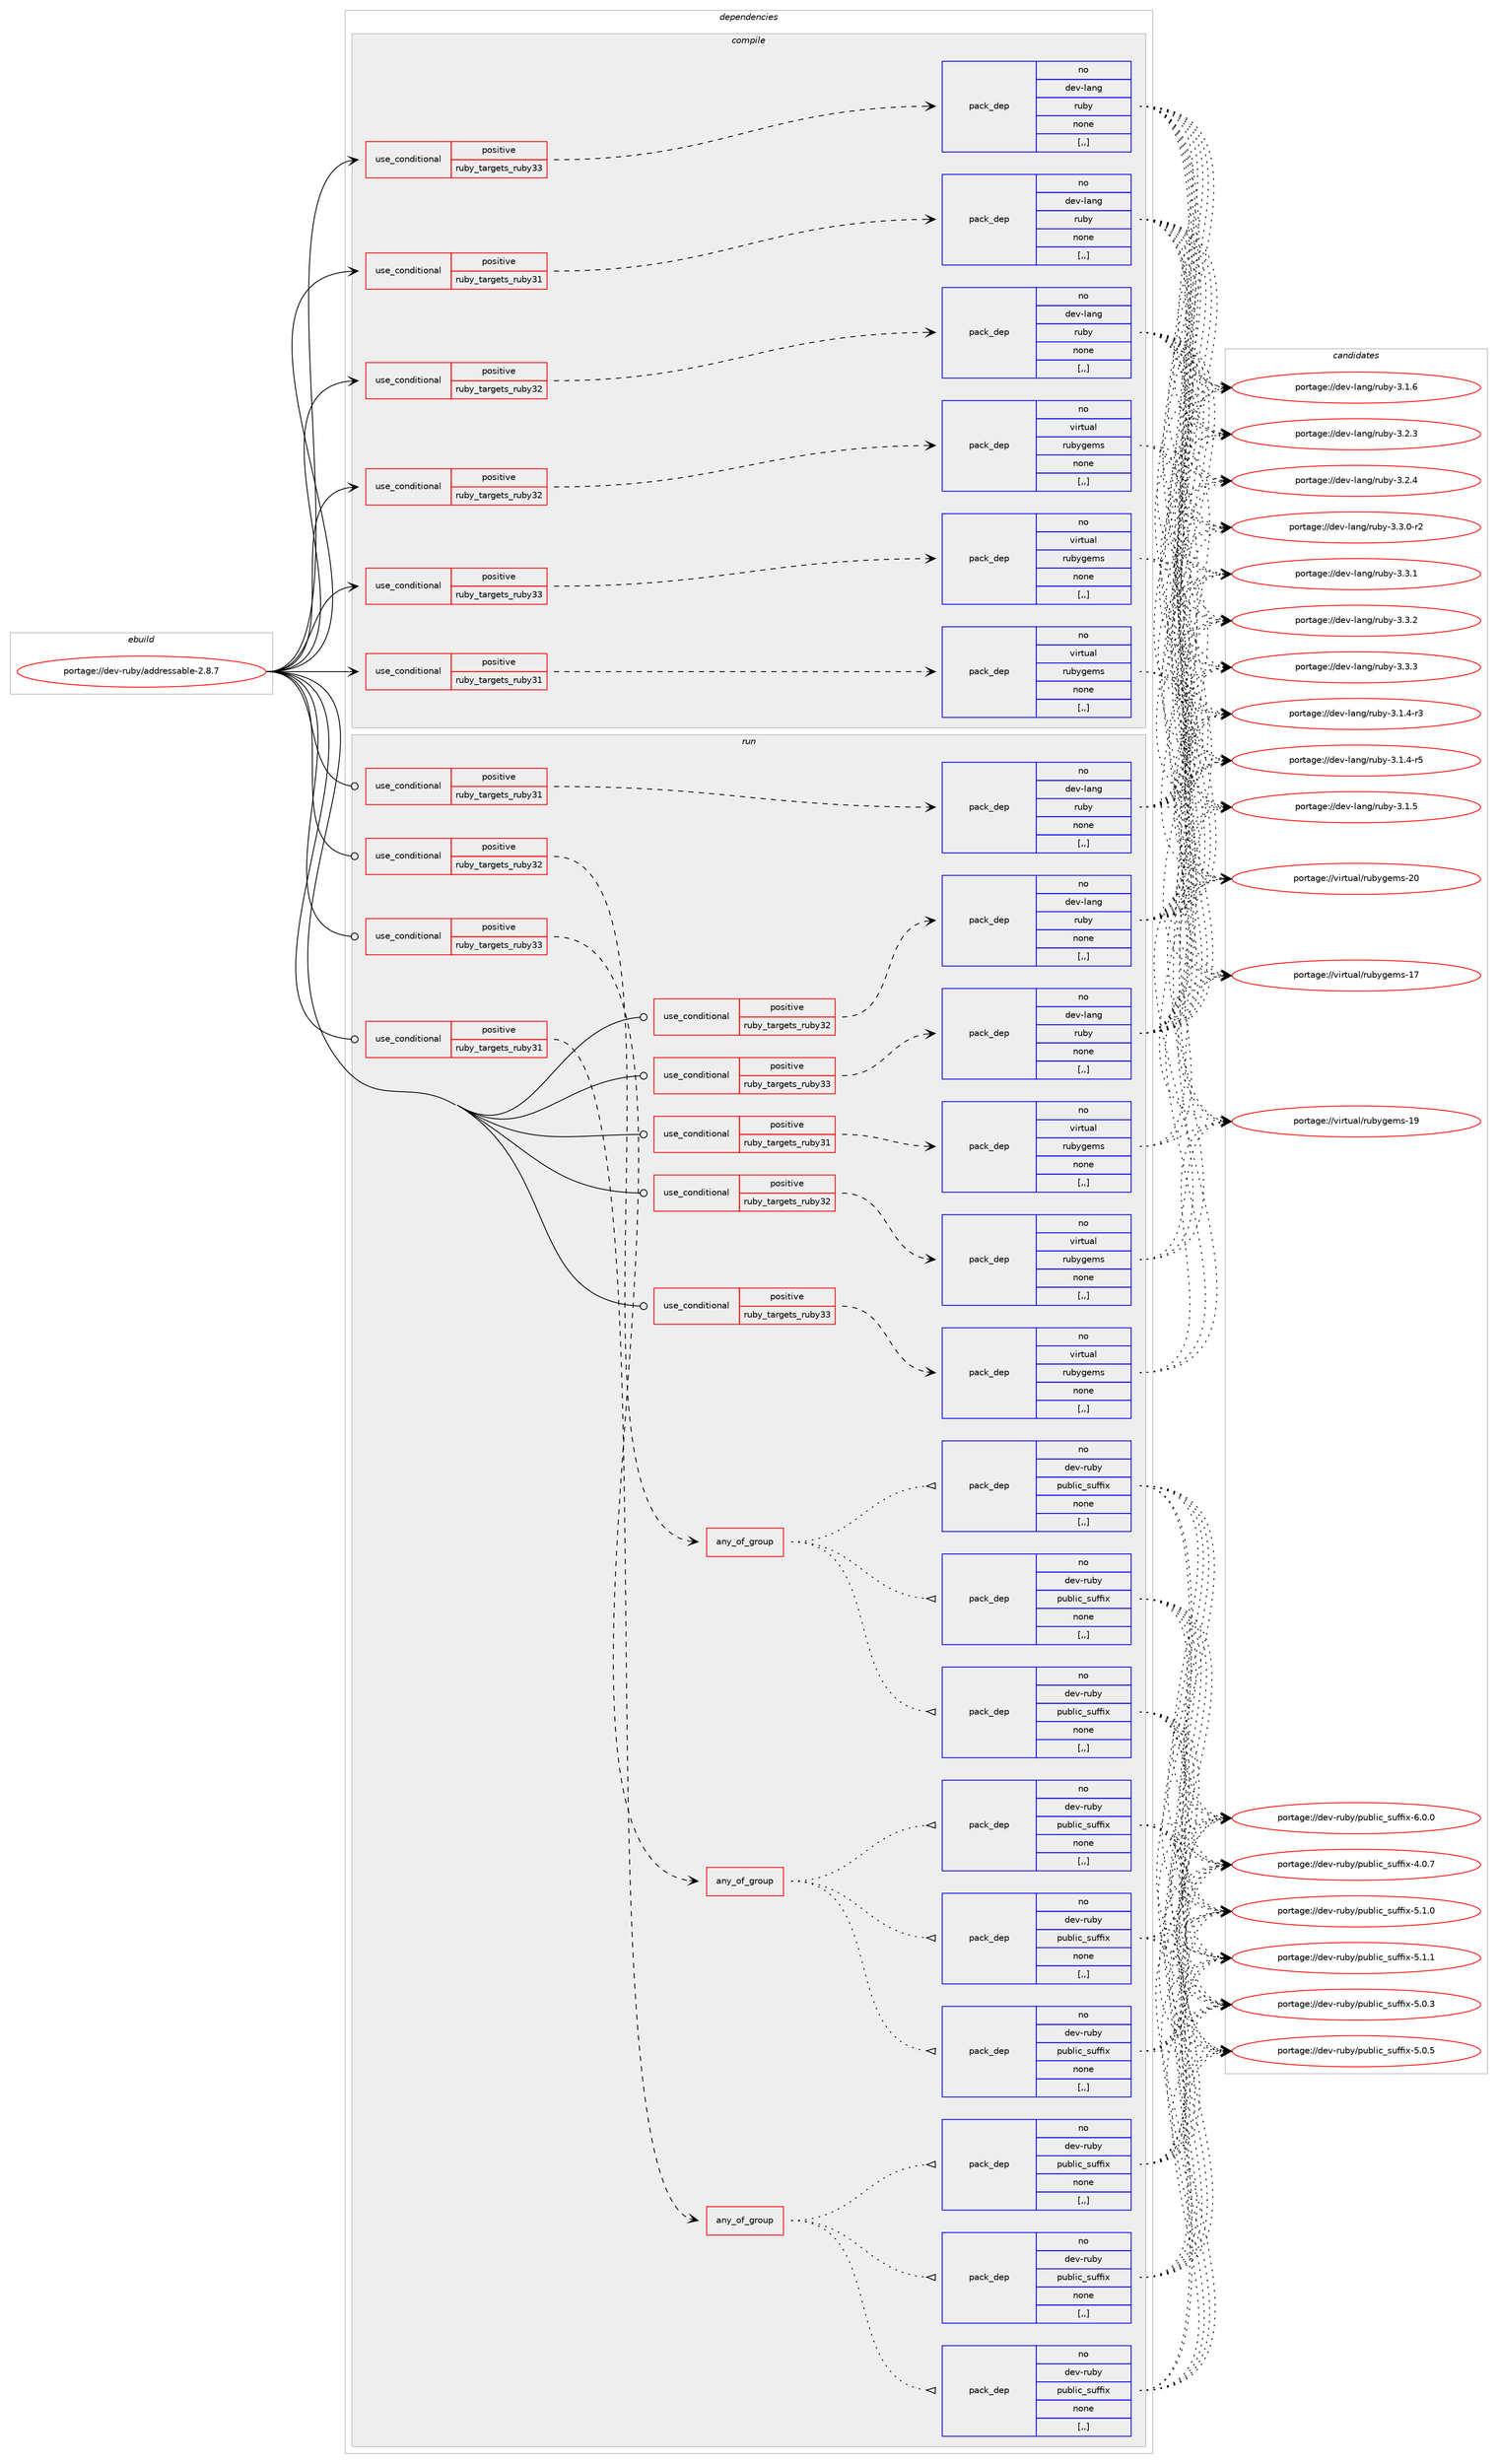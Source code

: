digraph prolog {

# *************
# Graph options
# *************

newrank=true;
concentrate=true;
compound=true;
graph [rankdir=LR,fontname=Helvetica,fontsize=10,ranksep=1.5];#, ranksep=2.5, nodesep=0.2];
edge  [arrowhead=vee];
node  [fontname=Helvetica,fontsize=10];

# **********
# The ebuild
# **********

subgraph cluster_leftcol {
color=gray;
rank=same;
label=<<i>ebuild</i>>;
id [label="portage://dev-ruby/addressable-2.8.7", color=red, width=4, href="../dev-ruby/addressable-2.8.7.svg"];
}

# ****************
# The dependencies
# ****************

subgraph cluster_midcol {
color=gray;
label=<<i>dependencies</i>>;
subgraph cluster_compile {
fillcolor="#eeeeee";
style=filled;
label=<<i>compile</i>>;
subgraph cond42931 {
dependency172155 [label=<<TABLE BORDER="0" CELLBORDER="1" CELLSPACING="0" CELLPADDING="4"><TR><TD ROWSPAN="3" CELLPADDING="10">use_conditional</TD></TR><TR><TD>positive</TD></TR><TR><TD>ruby_targets_ruby31</TD></TR></TABLE>>, shape=none, color=red];
subgraph pack127969 {
dependency172156 [label=<<TABLE BORDER="0" CELLBORDER="1" CELLSPACING="0" CELLPADDING="4" WIDTH="220"><TR><TD ROWSPAN="6" CELLPADDING="30">pack_dep</TD></TR><TR><TD WIDTH="110">no</TD></TR><TR><TD>dev-lang</TD></TR><TR><TD>ruby</TD></TR><TR><TD>none</TD></TR><TR><TD>[,,]</TD></TR></TABLE>>, shape=none, color=blue];
}
dependency172155:e -> dependency172156:w [weight=20,style="dashed",arrowhead="vee"];
}
id:e -> dependency172155:w [weight=20,style="solid",arrowhead="vee"];
subgraph cond42932 {
dependency172157 [label=<<TABLE BORDER="0" CELLBORDER="1" CELLSPACING="0" CELLPADDING="4"><TR><TD ROWSPAN="3" CELLPADDING="10">use_conditional</TD></TR><TR><TD>positive</TD></TR><TR><TD>ruby_targets_ruby31</TD></TR></TABLE>>, shape=none, color=red];
subgraph pack127970 {
dependency172158 [label=<<TABLE BORDER="0" CELLBORDER="1" CELLSPACING="0" CELLPADDING="4" WIDTH="220"><TR><TD ROWSPAN="6" CELLPADDING="30">pack_dep</TD></TR><TR><TD WIDTH="110">no</TD></TR><TR><TD>virtual</TD></TR><TR><TD>rubygems</TD></TR><TR><TD>none</TD></TR><TR><TD>[,,]</TD></TR></TABLE>>, shape=none, color=blue];
}
dependency172157:e -> dependency172158:w [weight=20,style="dashed",arrowhead="vee"];
}
id:e -> dependency172157:w [weight=20,style="solid",arrowhead="vee"];
subgraph cond42933 {
dependency172159 [label=<<TABLE BORDER="0" CELLBORDER="1" CELLSPACING="0" CELLPADDING="4"><TR><TD ROWSPAN="3" CELLPADDING="10">use_conditional</TD></TR><TR><TD>positive</TD></TR><TR><TD>ruby_targets_ruby32</TD></TR></TABLE>>, shape=none, color=red];
subgraph pack127971 {
dependency172160 [label=<<TABLE BORDER="0" CELLBORDER="1" CELLSPACING="0" CELLPADDING="4" WIDTH="220"><TR><TD ROWSPAN="6" CELLPADDING="30">pack_dep</TD></TR><TR><TD WIDTH="110">no</TD></TR><TR><TD>dev-lang</TD></TR><TR><TD>ruby</TD></TR><TR><TD>none</TD></TR><TR><TD>[,,]</TD></TR></TABLE>>, shape=none, color=blue];
}
dependency172159:e -> dependency172160:w [weight=20,style="dashed",arrowhead="vee"];
}
id:e -> dependency172159:w [weight=20,style="solid",arrowhead="vee"];
subgraph cond42934 {
dependency172161 [label=<<TABLE BORDER="0" CELLBORDER="1" CELLSPACING="0" CELLPADDING="4"><TR><TD ROWSPAN="3" CELLPADDING="10">use_conditional</TD></TR><TR><TD>positive</TD></TR><TR><TD>ruby_targets_ruby32</TD></TR></TABLE>>, shape=none, color=red];
subgraph pack127972 {
dependency172162 [label=<<TABLE BORDER="0" CELLBORDER="1" CELLSPACING="0" CELLPADDING="4" WIDTH="220"><TR><TD ROWSPAN="6" CELLPADDING="30">pack_dep</TD></TR><TR><TD WIDTH="110">no</TD></TR><TR><TD>virtual</TD></TR><TR><TD>rubygems</TD></TR><TR><TD>none</TD></TR><TR><TD>[,,]</TD></TR></TABLE>>, shape=none, color=blue];
}
dependency172161:e -> dependency172162:w [weight=20,style="dashed",arrowhead="vee"];
}
id:e -> dependency172161:w [weight=20,style="solid",arrowhead="vee"];
subgraph cond42935 {
dependency172163 [label=<<TABLE BORDER="0" CELLBORDER="1" CELLSPACING="0" CELLPADDING="4"><TR><TD ROWSPAN="3" CELLPADDING="10">use_conditional</TD></TR><TR><TD>positive</TD></TR><TR><TD>ruby_targets_ruby33</TD></TR></TABLE>>, shape=none, color=red];
subgraph pack127973 {
dependency172164 [label=<<TABLE BORDER="0" CELLBORDER="1" CELLSPACING="0" CELLPADDING="4" WIDTH="220"><TR><TD ROWSPAN="6" CELLPADDING="30">pack_dep</TD></TR><TR><TD WIDTH="110">no</TD></TR><TR><TD>dev-lang</TD></TR><TR><TD>ruby</TD></TR><TR><TD>none</TD></TR><TR><TD>[,,]</TD></TR></TABLE>>, shape=none, color=blue];
}
dependency172163:e -> dependency172164:w [weight=20,style="dashed",arrowhead="vee"];
}
id:e -> dependency172163:w [weight=20,style="solid",arrowhead="vee"];
subgraph cond42936 {
dependency172165 [label=<<TABLE BORDER="0" CELLBORDER="1" CELLSPACING="0" CELLPADDING="4"><TR><TD ROWSPAN="3" CELLPADDING="10">use_conditional</TD></TR><TR><TD>positive</TD></TR><TR><TD>ruby_targets_ruby33</TD></TR></TABLE>>, shape=none, color=red];
subgraph pack127974 {
dependency172166 [label=<<TABLE BORDER="0" CELLBORDER="1" CELLSPACING="0" CELLPADDING="4" WIDTH="220"><TR><TD ROWSPAN="6" CELLPADDING="30">pack_dep</TD></TR><TR><TD WIDTH="110">no</TD></TR><TR><TD>virtual</TD></TR><TR><TD>rubygems</TD></TR><TR><TD>none</TD></TR><TR><TD>[,,]</TD></TR></TABLE>>, shape=none, color=blue];
}
dependency172165:e -> dependency172166:w [weight=20,style="dashed",arrowhead="vee"];
}
id:e -> dependency172165:w [weight=20,style="solid",arrowhead="vee"];
}
subgraph cluster_compileandrun {
fillcolor="#eeeeee";
style=filled;
label=<<i>compile and run</i>>;
}
subgraph cluster_run {
fillcolor="#eeeeee";
style=filled;
label=<<i>run</i>>;
subgraph cond42937 {
dependency172167 [label=<<TABLE BORDER="0" CELLBORDER="1" CELLSPACING="0" CELLPADDING="4"><TR><TD ROWSPAN="3" CELLPADDING="10">use_conditional</TD></TR><TR><TD>positive</TD></TR><TR><TD>ruby_targets_ruby31</TD></TR></TABLE>>, shape=none, color=red];
subgraph any1113 {
dependency172168 [label=<<TABLE BORDER="0" CELLBORDER="1" CELLSPACING="0" CELLPADDING="4"><TR><TD CELLPADDING="10">any_of_group</TD></TR></TABLE>>, shape=none, color=red];subgraph pack127975 {
dependency172169 [label=<<TABLE BORDER="0" CELLBORDER="1" CELLSPACING="0" CELLPADDING="4" WIDTH="220"><TR><TD ROWSPAN="6" CELLPADDING="30">pack_dep</TD></TR><TR><TD WIDTH="110">no</TD></TR><TR><TD>dev-ruby</TD></TR><TR><TD>public_suffix</TD></TR><TR><TD>none</TD></TR><TR><TD>[,,]</TD></TR></TABLE>>, shape=none, color=blue];
}
dependency172168:e -> dependency172169:w [weight=20,style="dotted",arrowhead="oinv"];
subgraph pack127976 {
dependency172170 [label=<<TABLE BORDER="0" CELLBORDER="1" CELLSPACING="0" CELLPADDING="4" WIDTH="220"><TR><TD ROWSPAN="6" CELLPADDING="30">pack_dep</TD></TR><TR><TD WIDTH="110">no</TD></TR><TR><TD>dev-ruby</TD></TR><TR><TD>public_suffix</TD></TR><TR><TD>none</TD></TR><TR><TD>[,,]</TD></TR></TABLE>>, shape=none, color=blue];
}
dependency172168:e -> dependency172170:w [weight=20,style="dotted",arrowhead="oinv"];
subgraph pack127977 {
dependency172171 [label=<<TABLE BORDER="0" CELLBORDER="1" CELLSPACING="0" CELLPADDING="4" WIDTH="220"><TR><TD ROWSPAN="6" CELLPADDING="30">pack_dep</TD></TR><TR><TD WIDTH="110">no</TD></TR><TR><TD>dev-ruby</TD></TR><TR><TD>public_suffix</TD></TR><TR><TD>none</TD></TR><TR><TD>[,,]</TD></TR></TABLE>>, shape=none, color=blue];
}
dependency172168:e -> dependency172171:w [weight=20,style="dotted",arrowhead="oinv"];
}
dependency172167:e -> dependency172168:w [weight=20,style="dashed",arrowhead="vee"];
}
id:e -> dependency172167:w [weight=20,style="solid",arrowhead="odot"];
subgraph cond42938 {
dependency172172 [label=<<TABLE BORDER="0" CELLBORDER="1" CELLSPACING="0" CELLPADDING="4"><TR><TD ROWSPAN="3" CELLPADDING="10">use_conditional</TD></TR><TR><TD>positive</TD></TR><TR><TD>ruby_targets_ruby31</TD></TR></TABLE>>, shape=none, color=red];
subgraph pack127978 {
dependency172173 [label=<<TABLE BORDER="0" CELLBORDER="1" CELLSPACING="0" CELLPADDING="4" WIDTH="220"><TR><TD ROWSPAN="6" CELLPADDING="30">pack_dep</TD></TR><TR><TD WIDTH="110">no</TD></TR><TR><TD>dev-lang</TD></TR><TR><TD>ruby</TD></TR><TR><TD>none</TD></TR><TR><TD>[,,]</TD></TR></TABLE>>, shape=none, color=blue];
}
dependency172172:e -> dependency172173:w [weight=20,style="dashed",arrowhead="vee"];
}
id:e -> dependency172172:w [weight=20,style="solid",arrowhead="odot"];
subgraph cond42939 {
dependency172174 [label=<<TABLE BORDER="0" CELLBORDER="1" CELLSPACING="0" CELLPADDING="4"><TR><TD ROWSPAN="3" CELLPADDING="10">use_conditional</TD></TR><TR><TD>positive</TD></TR><TR><TD>ruby_targets_ruby31</TD></TR></TABLE>>, shape=none, color=red];
subgraph pack127979 {
dependency172175 [label=<<TABLE BORDER="0" CELLBORDER="1" CELLSPACING="0" CELLPADDING="4" WIDTH="220"><TR><TD ROWSPAN="6" CELLPADDING="30">pack_dep</TD></TR><TR><TD WIDTH="110">no</TD></TR><TR><TD>virtual</TD></TR><TR><TD>rubygems</TD></TR><TR><TD>none</TD></TR><TR><TD>[,,]</TD></TR></TABLE>>, shape=none, color=blue];
}
dependency172174:e -> dependency172175:w [weight=20,style="dashed",arrowhead="vee"];
}
id:e -> dependency172174:w [weight=20,style="solid",arrowhead="odot"];
subgraph cond42940 {
dependency172176 [label=<<TABLE BORDER="0" CELLBORDER="1" CELLSPACING="0" CELLPADDING="4"><TR><TD ROWSPAN="3" CELLPADDING="10">use_conditional</TD></TR><TR><TD>positive</TD></TR><TR><TD>ruby_targets_ruby32</TD></TR></TABLE>>, shape=none, color=red];
subgraph any1114 {
dependency172177 [label=<<TABLE BORDER="0" CELLBORDER="1" CELLSPACING="0" CELLPADDING="4"><TR><TD CELLPADDING="10">any_of_group</TD></TR></TABLE>>, shape=none, color=red];subgraph pack127980 {
dependency172178 [label=<<TABLE BORDER="0" CELLBORDER="1" CELLSPACING="0" CELLPADDING="4" WIDTH="220"><TR><TD ROWSPAN="6" CELLPADDING="30">pack_dep</TD></TR><TR><TD WIDTH="110">no</TD></TR><TR><TD>dev-ruby</TD></TR><TR><TD>public_suffix</TD></TR><TR><TD>none</TD></TR><TR><TD>[,,]</TD></TR></TABLE>>, shape=none, color=blue];
}
dependency172177:e -> dependency172178:w [weight=20,style="dotted",arrowhead="oinv"];
subgraph pack127981 {
dependency172179 [label=<<TABLE BORDER="0" CELLBORDER="1" CELLSPACING="0" CELLPADDING="4" WIDTH="220"><TR><TD ROWSPAN="6" CELLPADDING="30">pack_dep</TD></TR><TR><TD WIDTH="110">no</TD></TR><TR><TD>dev-ruby</TD></TR><TR><TD>public_suffix</TD></TR><TR><TD>none</TD></TR><TR><TD>[,,]</TD></TR></TABLE>>, shape=none, color=blue];
}
dependency172177:e -> dependency172179:w [weight=20,style="dotted",arrowhead="oinv"];
subgraph pack127982 {
dependency172180 [label=<<TABLE BORDER="0" CELLBORDER="1" CELLSPACING="0" CELLPADDING="4" WIDTH="220"><TR><TD ROWSPAN="6" CELLPADDING="30">pack_dep</TD></TR><TR><TD WIDTH="110">no</TD></TR><TR><TD>dev-ruby</TD></TR><TR><TD>public_suffix</TD></TR><TR><TD>none</TD></TR><TR><TD>[,,]</TD></TR></TABLE>>, shape=none, color=blue];
}
dependency172177:e -> dependency172180:w [weight=20,style="dotted",arrowhead="oinv"];
}
dependency172176:e -> dependency172177:w [weight=20,style="dashed",arrowhead="vee"];
}
id:e -> dependency172176:w [weight=20,style="solid",arrowhead="odot"];
subgraph cond42941 {
dependency172181 [label=<<TABLE BORDER="0" CELLBORDER="1" CELLSPACING="0" CELLPADDING="4"><TR><TD ROWSPAN="3" CELLPADDING="10">use_conditional</TD></TR><TR><TD>positive</TD></TR><TR><TD>ruby_targets_ruby32</TD></TR></TABLE>>, shape=none, color=red];
subgraph pack127983 {
dependency172182 [label=<<TABLE BORDER="0" CELLBORDER="1" CELLSPACING="0" CELLPADDING="4" WIDTH="220"><TR><TD ROWSPAN="6" CELLPADDING="30">pack_dep</TD></TR><TR><TD WIDTH="110">no</TD></TR><TR><TD>dev-lang</TD></TR><TR><TD>ruby</TD></TR><TR><TD>none</TD></TR><TR><TD>[,,]</TD></TR></TABLE>>, shape=none, color=blue];
}
dependency172181:e -> dependency172182:w [weight=20,style="dashed",arrowhead="vee"];
}
id:e -> dependency172181:w [weight=20,style="solid",arrowhead="odot"];
subgraph cond42942 {
dependency172183 [label=<<TABLE BORDER="0" CELLBORDER="1" CELLSPACING="0" CELLPADDING="4"><TR><TD ROWSPAN="3" CELLPADDING="10">use_conditional</TD></TR><TR><TD>positive</TD></TR><TR><TD>ruby_targets_ruby32</TD></TR></TABLE>>, shape=none, color=red];
subgraph pack127984 {
dependency172184 [label=<<TABLE BORDER="0" CELLBORDER="1" CELLSPACING="0" CELLPADDING="4" WIDTH="220"><TR><TD ROWSPAN="6" CELLPADDING="30">pack_dep</TD></TR><TR><TD WIDTH="110">no</TD></TR><TR><TD>virtual</TD></TR><TR><TD>rubygems</TD></TR><TR><TD>none</TD></TR><TR><TD>[,,]</TD></TR></TABLE>>, shape=none, color=blue];
}
dependency172183:e -> dependency172184:w [weight=20,style="dashed",arrowhead="vee"];
}
id:e -> dependency172183:w [weight=20,style="solid",arrowhead="odot"];
subgraph cond42943 {
dependency172185 [label=<<TABLE BORDER="0" CELLBORDER="1" CELLSPACING="0" CELLPADDING="4"><TR><TD ROWSPAN="3" CELLPADDING="10">use_conditional</TD></TR><TR><TD>positive</TD></TR><TR><TD>ruby_targets_ruby33</TD></TR></TABLE>>, shape=none, color=red];
subgraph any1115 {
dependency172186 [label=<<TABLE BORDER="0" CELLBORDER="1" CELLSPACING="0" CELLPADDING="4"><TR><TD CELLPADDING="10">any_of_group</TD></TR></TABLE>>, shape=none, color=red];subgraph pack127985 {
dependency172187 [label=<<TABLE BORDER="0" CELLBORDER="1" CELLSPACING="0" CELLPADDING="4" WIDTH="220"><TR><TD ROWSPAN="6" CELLPADDING="30">pack_dep</TD></TR><TR><TD WIDTH="110">no</TD></TR><TR><TD>dev-ruby</TD></TR><TR><TD>public_suffix</TD></TR><TR><TD>none</TD></TR><TR><TD>[,,]</TD></TR></TABLE>>, shape=none, color=blue];
}
dependency172186:e -> dependency172187:w [weight=20,style="dotted",arrowhead="oinv"];
subgraph pack127986 {
dependency172188 [label=<<TABLE BORDER="0" CELLBORDER="1" CELLSPACING="0" CELLPADDING="4" WIDTH="220"><TR><TD ROWSPAN="6" CELLPADDING="30">pack_dep</TD></TR><TR><TD WIDTH="110">no</TD></TR><TR><TD>dev-ruby</TD></TR><TR><TD>public_suffix</TD></TR><TR><TD>none</TD></TR><TR><TD>[,,]</TD></TR></TABLE>>, shape=none, color=blue];
}
dependency172186:e -> dependency172188:w [weight=20,style="dotted",arrowhead="oinv"];
subgraph pack127987 {
dependency172189 [label=<<TABLE BORDER="0" CELLBORDER="1" CELLSPACING="0" CELLPADDING="4" WIDTH="220"><TR><TD ROWSPAN="6" CELLPADDING="30">pack_dep</TD></TR><TR><TD WIDTH="110">no</TD></TR><TR><TD>dev-ruby</TD></TR><TR><TD>public_suffix</TD></TR><TR><TD>none</TD></TR><TR><TD>[,,]</TD></TR></TABLE>>, shape=none, color=blue];
}
dependency172186:e -> dependency172189:w [weight=20,style="dotted",arrowhead="oinv"];
}
dependency172185:e -> dependency172186:w [weight=20,style="dashed",arrowhead="vee"];
}
id:e -> dependency172185:w [weight=20,style="solid",arrowhead="odot"];
subgraph cond42944 {
dependency172190 [label=<<TABLE BORDER="0" CELLBORDER="1" CELLSPACING="0" CELLPADDING="4"><TR><TD ROWSPAN="3" CELLPADDING="10">use_conditional</TD></TR><TR><TD>positive</TD></TR><TR><TD>ruby_targets_ruby33</TD></TR></TABLE>>, shape=none, color=red];
subgraph pack127988 {
dependency172191 [label=<<TABLE BORDER="0" CELLBORDER="1" CELLSPACING="0" CELLPADDING="4" WIDTH="220"><TR><TD ROWSPAN="6" CELLPADDING="30">pack_dep</TD></TR><TR><TD WIDTH="110">no</TD></TR><TR><TD>dev-lang</TD></TR><TR><TD>ruby</TD></TR><TR><TD>none</TD></TR><TR><TD>[,,]</TD></TR></TABLE>>, shape=none, color=blue];
}
dependency172190:e -> dependency172191:w [weight=20,style="dashed",arrowhead="vee"];
}
id:e -> dependency172190:w [weight=20,style="solid",arrowhead="odot"];
subgraph cond42945 {
dependency172192 [label=<<TABLE BORDER="0" CELLBORDER="1" CELLSPACING="0" CELLPADDING="4"><TR><TD ROWSPAN="3" CELLPADDING="10">use_conditional</TD></TR><TR><TD>positive</TD></TR><TR><TD>ruby_targets_ruby33</TD></TR></TABLE>>, shape=none, color=red];
subgraph pack127989 {
dependency172193 [label=<<TABLE BORDER="0" CELLBORDER="1" CELLSPACING="0" CELLPADDING="4" WIDTH="220"><TR><TD ROWSPAN="6" CELLPADDING="30">pack_dep</TD></TR><TR><TD WIDTH="110">no</TD></TR><TR><TD>virtual</TD></TR><TR><TD>rubygems</TD></TR><TR><TD>none</TD></TR><TR><TD>[,,]</TD></TR></TABLE>>, shape=none, color=blue];
}
dependency172192:e -> dependency172193:w [weight=20,style="dashed",arrowhead="vee"];
}
id:e -> dependency172192:w [weight=20,style="solid",arrowhead="odot"];
}
}

# **************
# The candidates
# **************

subgraph cluster_choices {
rank=same;
color=gray;
label=<<i>candidates</i>>;

subgraph choice127969 {
color=black;
nodesep=1;
choice100101118451089711010347114117981214551464946524511451 [label="portage://dev-lang/ruby-3.1.4-r3", color=red, width=4,href="../dev-lang/ruby-3.1.4-r3.svg"];
choice100101118451089711010347114117981214551464946524511453 [label="portage://dev-lang/ruby-3.1.4-r5", color=red, width=4,href="../dev-lang/ruby-3.1.4-r5.svg"];
choice10010111845108971101034711411798121455146494653 [label="portage://dev-lang/ruby-3.1.5", color=red, width=4,href="../dev-lang/ruby-3.1.5.svg"];
choice10010111845108971101034711411798121455146494654 [label="portage://dev-lang/ruby-3.1.6", color=red, width=4,href="../dev-lang/ruby-3.1.6.svg"];
choice10010111845108971101034711411798121455146504651 [label="portage://dev-lang/ruby-3.2.3", color=red, width=4,href="../dev-lang/ruby-3.2.3.svg"];
choice10010111845108971101034711411798121455146504652 [label="portage://dev-lang/ruby-3.2.4", color=red, width=4,href="../dev-lang/ruby-3.2.4.svg"];
choice100101118451089711010347114117981214551465146484511450 [label="portage://dev-lang/ruby-3.3.0-r2", color=red, width=4,href="../dev-lang/ruby-3.3.0-r2.svg"];
choice10010111845108971101034711411798121455146514649 [label="portage://dev-lang/ruby-3.3.1", color=red, width=4,href="../dev-lang/ruby-3.3.1.svg"];
choice10010111845108971101034711411798121455146514650 [label="portage://dev-lang/ruby-3.3.2", color=red, width=4,href="../dev-lang/ruby-3.3.2.svg"];
choice10010111845108971101034711411798121455146514651 [label="portage://dev-lang/ruby-3.3.3", color=red, width=4,href="../dev-lang/ruby-3.3.3.svg"];
dependency172156:e -> choice100101118451089711010347114117981214551464946524511451:w [style=dotted,weight="100"];
dependency172156:e -> choice100101118451089711010347114117981214551464946524511453:w [style=dotted,weight="100"];
dependency172156:e -> choice10010111845108971101034711411798121455146494653:w [style=dotted,weight="100"];
dependency172156:e -> choice10010111845108971101034711411798121455146494654:w [style=dotted,weight="100"];
dependency172156:e -> choice10010111845108971101034711411798121455146504651:w [style=dotted,weight="100"];
dependency172156:e -> choice10010111845108971101034711411798121455146504652:w [style=dotted,weight="100"];
dependency172156:e -> choice100101118451089711010347114117981214551465146484511450:w [style=dotted,weight="100"];
dependency172156:e -> choice10010111845108971101034711411798121455146514649:w [style=dotted,weight="100"];
dependency172156:e -> choice10010111845108971101034711411798121455146514650:w [style=dotted,weight="100"];
dependency172156:e -> choice10010111845108971101034711411798121455146514651:w [style=dotted,weight="100"];
}
subgraph choice127970 {
color=black;
nodesep=1;
choice118105114116117971084711411798121103101109115454955 [label="portage://virtual/rubygems-17", color=red, width=4,href="../virtual/rubygems-17.svg"];
choice118105114116117971084711411798121103101109115454957 [label="portage://virtual/rubygems-19", color=red, width=4,href="../virtual/rubygems-19.svg"];
choice118105114116117971084711411798121103101109115455048 [label="portage://virtual/rubygems-20", color=red, width=4,href="../virtual/rubygems-20.svg"];
dependency172158:e -> choice118105114116117971084711411798121103101109115454955:w [style=dotted,weight="100"];
dependency172158:e -> choice118105114116117971084711411798121103101109115454957:w [style=dotted,weight="100"];
dependency172158:e -> choice118105114116117971084711411798121103101109115455048:w [style=dotted,weight="100"];
}
subgraph choice127971 {
color=black;
nodesep=1;
choice100101118451089711010347114117981214551464946524511451 [label="portage://dev-lang/ruby-3.1.4-r3", color=red, width=4,href="../dev-lang/ruby-3.1.4-r3.svg"];
choice100101118451089711010347114117981214551464946524511453 [label="portage://dev-lang/ruby-3.1.4-r5", color=red, width=4,href="../dev-lang/ruby-3.1.4-r5.svg"];
choice10010111845108971101034711411798121455146494653 [label="portage://dev-lang/ruby-3.1.5", color=red, width=4,href="../dev-lang/ruby-3.1.5.svg"];
choice10010111845108971101034711411798121455146494654 [label="portage://dev-lang/ruby-3.1.6", color=red, width=4,href="../dev-lang/ruby-3.1.6.svg"];
choice10010111845108971101034711411798121455146504651 [label="portage://dev-lang/ruby-3.2.3", color=red, width=4,href="../dev-lang/ruby-3.2.3.svg"];
choice10010111845108971101034711411798121455146504652 [label="portage://dev-lang/ruby-3.2.4", color=red, width=4,href="../dev-lang/ruby-3.2.4.svg"];
choice100101118451089711010347114117981214551465146484511450 [label="portage://dev-lang/ruby-3.3.0-r2", color=red, width=4,href="../dev-lang/ruby-3.3.0-r2.svg"];
choice10010111845108971101034711411798121455146514649 [label="portage://dev-lang/ruby-3.3.1", color=red, width=4,href="../dev-lang/ruby-3.3.1.svg"];
choice10010111845108971101034711411798121455146514650 [label="portage://dev-lang/ruby-3.3.2", color=red, width=4,href="../dev-lang/ruby-3.3.2.svg"];
choice10010111845108971101034711411798121455146514651 [label="portage://dev-lang/ruby-3.3.3", color=red, width=4,href="../dev-lang/ruby-3.3.3.svg"];
dependency172160:e -> choice100101118451089711010347114117981214551464946524511451:w [style=dotted,weight="100"];
dependency172160:e -> choice100101118451089711010347114117981214551464946524511453:w [style=dotted,weight="100"];
dependency172160:e -> choice10010111845108971101034711411798121455146494653:w [style=dotted,weight="100"];
dependency172160:e -> choice10010111845108971101034711411798121455146494654:w [style=dotted,weight="100"];
dependency172160:e -> choice10010111845108971101034711411798121455146504651:w [style=dotted,weight="100"];
dependency172160:e -> choice10010111845108971101034711411798121455146504652:w [style=dotted,weight="100"];
dependency172160:e -> choice100101118451089711010347114117981214551465146484511450:w [style=dotted,weight="100"];
dependency172160:e -> choice10010111845108971101034711411798121455146514649:w [style=dotted,weight="100"];
dependency172160:e -> choice10010111845108971101034711411798121455146514650:w [style=dotted,weight="100"];
dependency172160:e -> choice10010111845108971101034711411798121455146514651:w [style=dotted,weight="100"];
}
subgraph choice127972 {
color=black;
nodesep=1;
choice118105114116117971084711411798121103101109115454955 [label="portage://virtual/rubygems-17", color=red, width=4,href="../virtual/rubygems-17.svg"];
choice118105114116117971084711411798121103101109115454957 [label="portage://virtual/rubygems-19", color=red, width=4,href="../virtual/rubygems-19.svg"];
choice118105114116117971084711411798121103101109115455048 [label="portage://virtual/rubygems-20", color=red, width=4,href="../virtual/rubygems-20.svg"];
dependency172162:e -> choice118105114116117971084711411798121103101109115454955:w [style=dotted,weight="100"];
dependency172162:e -> choice118105114116117971084711411798121103101109115454957:w [style=dotted,weight="100"];
dependency172162:e -> choice118105114116117971084711411798121103101109115455048:w [style=dotted,weight="100"];
}
subgraph choice127973 {
color=black;
nodesep=1;
choice100101118451089711010347114117981214551464946524511451 [label="portage://dev-lang/ruby-3.1.4-r3", color=red, width=4,href="../dev-lang/ruby-3.1.4-r3.svg"];
choice100101118451089711010347114117981214551464946524511453 [label="portage://dev-lang/ruby-3.1.4-r5", color=red, width=4,href="../dev-lang/ruby-3.1.4-r5.svg"];
choice10010111845108971101034711411798121455146494653 [label="portage://dev-lang/ruby-3.1.5", color=red, width=4,href="../dev-lang/ruby-3.1.5.svg"];
choice10010111845108971101034711411798121455146494654 [label="portage://dev-lang/ruby-3.1.6", color=red, width=4,href="../dev-lang/ruby-3.1.6.svg"];
choice10010111845108971101034711411798121455146504651 [label="portage://dev-lang/ruby-3.2.3", color=red, width=4,href="../dev-lang/ruby-3.2.3.svg"];
choice10010111845108971101034711411798121455146504652 [label="portage://dev-lang/ruby-3.2.4", color=red, width=4,href="../dev-lang/ruby-3.2.4.svg"];
choice100101118451089711010347114117981214551465146484511450 [label="portage://dev-lang/ruby-3.3.0-r2", color=red, width=4,href="../dev-lang/ruby-3.3.0-r2.svg"];
choice10010111845108971101034711411798121455146514649 [label="portage://dev-lang/ruby-3.3.1", color=red, width=4,href="../dev-lang/ruby-3.3.1.svg"];
choice10010111845108971101034711411798121455146514650 [label="portage://dev-lang/ruby-3.3.2", color=red, width=4,href="../dev-lang/ruby-3.3.2.svg"];
choice10010111845108971101034711411798121455146514651 [label="portage://dev-lang/ruby-3.3.3", color=red, width=4,href="../dev-lang/ruby-3.3.3.svg"];
dependency172164:e -> choice100101118451089711010347114117981214551464946524511451:w [style=dotted,weight="100"];
dependency172164:e -> choice100101118451089711010347114117981214551464946524511453:w [style=dotted,weight="100"];
dependency172164:e -> choice10010111845108971101034711411798121455146494653:w [style=dotted,weight="100"];
dependency172164:e -> choice10010111845108971101034711411798121455146494654:w [style=dotted,weight="100"];
dependency172164:e -> choice10010111845108971101034711411798121455146504651:w [style=dotted,weight="100"];
dependency172164:e -> choice10010111845108971101034711411798121455146504652:w [style=dotted,weight="100"];
dependency172164:e -> choice100101118451089711010347114117981214551465146484511450:w [style=dotted,weight="100"];
dependency172164:e -> choice10010111845108971101034711411798121455146514649:w [style=dotted,weight="100"];
dependency172164:e -> choice10010111845108971101034711411798121455146514650:w [style=dotted,weight="100"];
dependency172164:e -> choice10010111845108971101034711411798121455146514651:w [style=dotted,weight="100"];
}
subgraph choice127974 {
color=black;
nodesep=1;
choice118105114116117971084711411798121103101109115454955 [label="portage://virtual/rubygems-17", color=red, width=4,href="../virtual/rubygems-17.svg"];
choice118105114116117971084711411798121103101109115454957 [label="portage://virtual/rubygems-19", color=red, width=4,href="../virtual/rubygems-19.svg"];
choice118105114116117971084711411798121103101109115455048 [label="portage://virtual/rubygems-20", color=red, width=4,href="../virtual/rubygems-20.svg"];
dependency172166:e -> choice118105114116117971084711411798121103101109115454955:w [style=dotted,weight="100"];
dependency172166:e -> choice118105114116117971084711411798121103101109115454957:w [style=dotted,weight="100"];
dependency172166:e -> choice118105114116117971084711411798121103101109115455048:w [style=dotted,weight="100"];
}
subgraph choice127975 {
color=black;
nodesep=1;
choice100101118451141179812147112117981081059995115117102102105120455246484655 [label="portage://dev-ruby/public_suffix-4.0.7", color=red, width=4,href="../dev-ruby/public_suffix-4.0.7.svg"];
choice100101118451141179812147112117981081059995115117102102105120455346484651 [label="portage://dev-ruby/public_suffix-5.0.3", color=red, width=4,href="../dev-ruby/public_suffix-5.0.3.svg"];
choice100101118451141179812147112117981081059995115117102102105120455346484653 [label="portage://dev-ruby/public_suffix-5.0.5", color=red, width=4,href="../dev-ruby/public_suffix-5.0.5.svg"];
choice100101118451141179812147112117981081059995115117102102105120455346494648 [label="portage://dev-ruby/public_suffix-5.1.0", color=red, width=4,href="../dev-ruby/public_suffix-5.1.0.svg"];
choice100101118451141179812147112117981081059995115117102102105120455346494649 [label="portage://dev-ruby/public_suffix-5.1.1", color=red, width=4,href="../dev-ruby/public_suffix-5.1.1.svg"];
choice100101118451141179812147112117981081059995115117102102105120455446484648 [label="portage://dev-ruby/public_suffix-6.0.0", color=red, width=4,href="../dev-ruby/public_suffix-6.0.0.svg"];
dependency172169:e -> choice100101118451141179812147112117981081059995115117102102105120455246484655:w [style=dotted,weight="100"];
dependency172169:e -> choice100101118451141179812147112117981081059995115117102102105120455346484651:w [style=dotted,weight="100"];
dependency172169:e -> choice100101118451141179812147112117981081059995115117102102105120455346484653:w [style=dotted,weight="100"];
dependency172169:e -> choice100101118451141179812147112117981081059995115117102102105120455346494648:w [style=dotted,weight="100"];
dependency172169:e -> choice100101118451141179812147112117981081059995115117102102105120455346494649:w [style=dotted,weight="100"];
dependency172169:e -> choice100101118451141179812147112117981081059995115117102102105120455446484648:w [style=dotted,weight="100"];
}
subgraph choice127976 {
color=black;
nodesep=1;
choice100101118451141179812147112117981081059995115117102102105120455246484655 [label="portage://dev-ruby/public_suffix-4.0.7", color=red, width=4,href="../dev-ruby/public_suffix-4.0.7.svg"];
choice100101118451141179812147112117981081059995115117102102105120455346484651 [label="portage://dev-ruby/public_suffix-5.0.3", color=red, width=4,href="../dev-ruby/public_suffix-5.0.3.svg"];
choice100101118451141179812147112117981081059995115117102102105120455346484653 [label="portage://dev-ruby/public_suffix-5.0.5", color=red, width=4,href="../dev-ruby/public_suffix-5.0.5.svg"];
choice100101118451141179812147112117981081059995115117102102105120455346494648 [label="portage://dev-ruby/public_suffix-5.1.0", color=red, width=4,href="../dev-ruby/public_suffix-5.1.0.svg"];
choice100101118451141179812147112117981081059995115117102102105120455346494649 [label="portage://dev-ruby/public_suffix-5.1.1", color=red, width=4,href="../dev-ruby/public_suffix-5.1.1.svg"];
choice100101118451141179812147112117981081059995115117102102105120455446484648 [label="portage://dev-ruby/public_suffix-6.0.0", color=red, width=4,href="../dev-ruby/public_suffix-6.0.0.svg"];
dependency172170:e -> choice100101118451141179812147112117981081059995115117102102105120455246484655:w [style=dotted,weight="100"];
dependency172170:e -> choice100101118451141179812147112117981081059995115117102102105120455346484651:w [style=dotted,weight="100"];
dependency172170:e -> choice100101118451141179812147112117981081059995115117102102105120455346484653:w [style=dotted,weight="100"];
dependency172170:e -> choice100101118451141179812147112117981081059995115117102102105120455346494648:w [style=dotted,weight="100"];
dependency172170:e -> choice100101118451141179812147112117981081059995115117102102105120455346494649:w [style=dotted,weight="100"];
dependency172170:e -> choice100101118451141179812147112117981081059995115117102102105120455446484648:w [style=dotted,weight="100"];
}
subgraph choice127977 {
color=black;
nodesep=1;
choice100101118451141179812147112117981081059995115117102102105120455246484655 [label="portage://dev-ruby/public_suffix-4.0.7", color=red, width=4,href="../dev-ruby/public_suffix-4.0.7.svg"];
choice100101118451141179812147112117981081059995115117102102105120455346484651 [label="portage://dev-ruby/public_suffix-5.0.3", color=red, width=4,href="../dev-ruby/public_suffix-5.0.3.svg"];
choice100101118451141179812147112117981081059995115117102102105120455346484653 [label="portage://dev-ruby/public_suffix-5.0.5", color=red, width=4,href="../dev-ruby/public_suffix-5.0.5.svg"];
choice100101118451141179812147112117981081059995115117102102105120455346494648 [label="portage://dev-ruby/public_suffix-5.1.0", color=red, width=4,href="../dev-ruby/public_suffix-5.1.0.svg"];
choice100101118451141179812147112117981081059995115117102102105120455346494649 [label="portage://dev-ruby/public_suffix-5.1.1", color=red, width=4,href="../dev-ruby/public_suffix-5.1.1.svg"];
choice100101118451141179812147112117981081059995115117102102105120455446484648 [label="portage://dev-ruby/public_suffix-6.0.0", color=red, width=4,href="../dev-ruby/public_suffix-6.0.0.svg"];
dependency172171:e -> choice100101118451141179812147112117981081059995115117102102105120455246484655:w [style=dotted,weight="100"];
dependency172171:e -> choice100101118451141179812147112117981081059995115117102102105120455346484651:w [style=dotted,weight="100"];
dependency172171:e -> choice100101118451141179812147112117981081059995115117102102105120455346484653:w [style=dotted,weight="100"];
dependency172171:e -> choice100101118451141179812147112117981081059995115117102102105120455346494648:w [style=dotted,weight="100"];
dependency172171:e -> choice100101118451141179812147112117981081059995115117102102105120455346494649:w [style=dotted,weight="100"];
dependency172171:e -> choice100101118451141179812147112117981081059995115117102102105120455446484648:w [style=dotted,weight="100"];
}
subgraph choice127978 {
color=black;
nodesep=1;
choice100101118451089711010347114117981214551464946524511451 [label="portage://dev-lang/ruby-3.1.4-r3", color=red, width=4,href="../dev-lang/ruby-3.1.4-r3.svg"];
choice100101118451089711010347114117981214551464946524511453 [label="portage://dev-lang/ruby-3.1.4-r5", color=red, width=4,href="../dev-lang/ruby-3.1.4-r5.svg"];
choice10010111845108971101034711411798121455146494653 [label="portage://dev-lang/ruby-3.1.5", color=red, width=4,href="../dev-lang/ruby-3.1.5.svg"];
choice10010111845108971101034711411798121455146494654 [label="portage://dev-lang/ruby-3.1.6", color=red, width=4,href="../dev-lang/ruby-3.1.6.svg"];
choice10010111845108971101034711411798121455146504651 [label="portage://dev-lang/ruby-3.2.3", color=red, width=4,href="../dev-lang/ruby-3.2.3.svg"];
choice10010111845108971101034711411798121455146504652 [label="portage://dev-lang/ruby-3.2.4", color=red, width=4,href="../dev-lang/ruby-3.2.4.svg"];
choice100101118451089711010347114117981214551465146484511450 [label="portage://dev-lang/ruby-3.3.0-r2", color=red, width=4,href="../dev-lang/ruby-3.3.0-r2.svg"];
choice10010111845108971101034711411798121455146514649 [label="portage://dev-lang/ruby-3.3.1", color=red, width=4,href="../dev-lang/ruby-3.3.1.svg"];
choice10010111845108971101034711411798121455146514650 [label="portage://dev-lang/ruby-3.3.2", color=red, width=4,href="../dev-lang/ruby-3.3.2.svg"];
choice10010111845108971101034711411798121455146514651 [label="portage://dev-lang/ruby-3.3.3", color=red, width=4,href="../dev-lang/ruby-3.3.3.svg"];
dependency172173:e -> choice100101118451089711010347114117981214551464946524511451:w [style=dotted,weight="100"];
dependency172173:e -> choice100101118451089711010347114117981214551464946524511453:w [style=dotted,weight="100"];
dependency172173:e -> choice10010111845108971101034711411798121455146494653:w [style=dotted,weight="100"];
dependency172173:e -> choice10010111845108971101034711411798121455146494654:w [style=dotted,weight="100"];
dependency172173:e -> choice10010111845108971101034711411798121455146504651:w [style=dotted,weight="100"];
dependency172173:e -> choice10010111845108971101034711411798121455146504652:w [style=dotted,weight="100"];
dependency172173:e -> choice100101118451089711010347114117981214551465146484511450:w [style=dotted,weight="100"];
dependency172173:e -> choice10010111845108971101034711411798121455146514649:w [style=dotted,weight="100"];
dependency172173:e -> choice10010111845108971101034711411798121455146514650:w [style=dotted,weight="100"];
dependency172173:e -> choice10010111845108971101034711411798121455146514651:w [style=dotted,weight="100"];
}
subgraph choice127979 {
color=black;
nodesep=1;
choice118105114116117971084711411798121103101109115454955 [label="portage://virtual/rubygems-17", color=red, width=4,href="../virtual/rubygems-17.svg"];
choice118105114116117971084711411798121103101109115454957 [label="portage://virtual/rubygems-19", color=red, width=4,href="../virtual/rubygems-19.svg"];
choice118105114116117971084711411798121103101109115455048 [label="portage://virtual/rubygems-20", color=red, width=4,href="../virtual/rubygems-20.svg"];
dependency172175:e -> choice118105114116117971084711411798121103101109115454955:w [style=dotted,weight="100"];
dependency172175:e -> choice118105114116117971084711411798121103101109115454957:w [style=dotted,weight="100"];
dependency172175:e -> choice118105114116117971084711411798121103101109115455048:w [style=dotted,weight="100"];
}
subgraph choice127980 {
color=black;
nodesep=1;
choice100101118451141179812147112117981081059995115117102102105120455246484655 [label="portage://dev-ruby/public_suffix-4.0.7", color=red, width=4,href="../dev-ruby/public_suffix-4.0.7.svg"];
choice100101118451141179812147112117981081059995115117102102105120455346484651 [label="portage://dev-ruby/public_suffix-5.0.3", color=red, width=4,href="../dev-ruby/public_suffix-5.0.3.svg"];
choice100101118451141179812147112117981081059995115117102102105120455346484653 [label="portage://dev-ruby/public_suffix-5.0.5", color=red, width=4,href="../dev-ruby/public_suffix-5.0.5.svg"];
choice100101118451141179812147112117981081059995115117102102105120455346494648 [label="portage://dev-ruby/public_suffix-5.1.0", color=red, width=4,href="../dev-ruby/public_suffix-5.1.0.svg"];
choice100101118451141179812147112117981081059995115117102102105120455346494649 [label="portage://dev-ruby/public_suffix-5.1.1", color=red, width=4,href="../dev-ruby/public_suffix-5.1.1.svg"];
choice100101118451141179812147112117981081059995115117102102105120455446484648 [label="portage://dev-ruby/public_suffix-6.0.0", color=red, width=4,href="../dev-ruby/public_suffix-6.0.0.svg"];
dependency172178:e -> choice100101118451141179812147112117981081059995115117102102105120455246484655:w [style=dotted,weight="100"];
dependency172178:e -> choice100101118451141179812147112117981081059995115117102102105120455346484651:w [style=dotted,weight="100"];
dependency172178:e -> choice100101118451141179812147112117981081059995115117102102105120455346484653:w [style=dotted,weight="100"];
dependency172178:e -> choice100101118451141179812147112117981081059995115117102102105120455346494648:w [style=dotted,weight="100"];
dependency172178:e -> choice100101118451141179812147112117981081059995115117102102105120455346494649:w [style=dotted,weight="100"];
dependency172178:e -> choice100101118451141179812147112117981081059995115117102102105120455446484648:w [style=dotted,weight="100"];
}
subgraph choice127981 {
color=black;
nodesep=1;
choice100101118451141179812147112117981081059995115117102102105120455246484655 [label="portage://dev-ruby/public_suffix-4.0.7", color=red, width=4,href="../dev-ruby/public_suffix-4.0.7.svg"];
choice100101118451141179812147112117981081059995115117102102105120455346484651 [label="portage://dev-ruby/public_suffix-5.0.3", color=red, width=4,href="../dev-ruby/public_suffix-5.0.3.svg"];
choice100101118451141179812147112117981081059995115117102102105120455346484653 [label="portage://dev-ruby/public_suffix-5.0.5", color=red, width=4,href="../dev-ruby/public_suffix-5.0.5.svg"];
choice100101118451141179812147112117981081059995115117102102105120455346494648 [label="portage://dev-ruby/public_suffix-5.1.0", color=red, width=4,href="../dev-ruby/public_suffix-5.1.0.svg"];
choice100101118451141179812147112117981081059995115117102102105120455346494649 [label="portage://dev-ruby/public_suffix-5.1.1", color=red, width=4,href="../dev-ruby/public_suffix-5.1.1.svg"];
choice100101118451141179812147112117981081059995115117102102105120455446484648 [label="portage://dev-ruby/public_suffix-6.0.0", color=red, width=4,href="../dev-ruby/public_suffix-6.0.0.svg"];
dependency172179:e -> choice100101118451141179812147112117981081059995115117102102105120455246484655:w [style=dotted,weight="100"];
dependency172179:e -> choice100101118451141179812147112117981081059995115117102102105120455346484651:w [style=dotted,weight="100"];
dependency172179:e -> choice100101118451141179812147112117981081059995115117102102105120455346484653:w [style=dotted,weight="100"];
dependency172179:e -> choice100101118451141179812147112117981081059995115117102102105120455346494648:w [style=dotted,weight="100"];
dependency172179:e -> choice100101118451141179812147112117981081059995115117102102105120455346494649:w [style=dotted,weight="100"];
dependency172179:e -> choice100101118451141179812147112117981081059995115117102102105120455446484648:w [style=dotted,weight="100"];
}
subgraph choice127982 {
color=black;
nodesep=1;
choice100101118451141179812147112117981081059995115117102102105120455246484655 [label="portage://dev-ruby/public_suffix-4.0.7", color=red, width=4,href="../dev-ruby/public_suffix-4.0.7.svg"];
choice100101118451141179812147112117981081059995115117102102105120455346484651 [label="portage://dev-ruby/public_suffix-5.0.3", color=red, width=4,href="../dev-ruby/public_suffix-5.0.3.svg"];
choice100101118451141179812147112117981081059995115117102102105120455346484653 [label="portage://dev-ruby/public_suffix-5.0.5", color=red, width=4,href="../dev-ruby/public_suffix-5.0.5.svg"];
choice100101118451141179812147112117981081059995115117102102105120455346494648 [label="portage://dev-ruby/public_suffix-5.1.0", color=red, width=4,href="../dev-ruby/public_suffix-5.1.0.svg"];
choice100101118451141179812147112117981081059995115117102102105120455346494649 [label="portage://dev-ruby/public_suffix-5.1.1", color=red, width=4,href="../dev-ruby/public_suffix-5.1.1.svg"];
choice100101118451141179812147112117981081059995115117102102105120455446484648 [label="portage://dev-ruby/public_suffix-6.0.0", color=red, width=4,href="../dev-ruby/public_suffix-6.0.0.svg"];
dependency172180:e -> choice100101118451141179812147112117981081059995115117102102105120455246484655:w [style=dotted,weight="100"];
dependency172180:e -> choice100101118451141179812147112117981081059995115117102102105120455346484651:w [style=dotted,weight="100"];
dependency172180:e -> choice100101118451141179812147112117981081059995115117102102105120455346484653:w [style=dotted,weight="100"];
dependency172180:e -> choice100101118451141179812147112117981081059995115117102102105120455346494648:w [style=dotted,weight="100"];
dependency172180:e -> choice100101118451141179812147112117981081059995115117102102105120455346494649:w [style=dotted,weight="100"];
dependency172180:e -> choice100101118451141179812147112117981081059995115117102102105120455446484648:w [style=dotted,weight="100"];
}
subgraph choice127983 {
color=black;
nodesep=1;
choice100101118451089711010347114117981214551464946524511451 [label="portage://dev-lang/ruby-3.1.4-r3", color=red, width=4,href="../dev-lang/ruby-3.1.4-r3.svg"];
choice100101118451089711010347114117981214551464946524511453 [label="portage://dev-lang/ruby-3.1.4-r5", color=red, width=4,href="../dev-lang/ruby-3.1.4-r5.svg"];
choice10010111845108971101034711411798121455146494653 [label="portage://dev-lang/ruby-3.1.5", color=red, width=4,href="../dev-lang/ruby-3.1.5.svg"];
choice10010111845108971101034711411798121455146494654 [label="portage://dev-lang/ruby-3.1.6", color=red, width=4,href="../dev-lang/ruby-3.1.6.svg"];
choice10010111845108971101034711411798121455146504651 [label="portage://dev-lang/ruby-3.2.3", color=red, width=4,href="../dev-lang/ruby-3.2.3.svg"];
choice10010111845108971101034711411798121455146504652 [label="portage://dev-lang/ruby-3.2.4", color=red, width=4,href="../dev-lang/ruby-3.2.4.svg"];
choice100101118451089711010347114117981214551465146484511450 [label="portage://dev-lang/ruby-3.3.0-r2", color=red, width=4,href="../dev-lang/ruby-3.3.0-r2.svg"];
choice10010111845108971101034711411798121455146514649 [label="portage://dev-lang/ruby-3.3.1", color=red, width=4,href="../dev-lang/ruby-3.3.1.svg"];
choice10010111845108971101034711411798121455146514650 [label="portage://dev-lang/ruby-3.3.2", color=red, width=4,href="../dev-lang/ruby-3.3.2.svg"];
choice10010111845108971101034711411798121455146514651 [label="portage://dev-lang/ruby-3.3.3", color=red, width=4,href="../dev-lang/ruby-3.3.3.svg"];
dependency172182:e -> choice100101118451089711010347114117981214551464946524511451:w [style=dotted,weight="100"];
dependency172182:e -> choice100101118451089711010347114117981214551464946524511453:w [style=dotted,weight="100"];
dependency172182:e -> choice10010111845108971101034711411798121455146494653:w [style=dotted,weight="100"];
dependency172182:e -> choice10010111845108971101034711411798121455146494654:w [style=dotted,weight="100"];
dependency172182:e -> choice10010111845108971101034711411798121455146504651:w [style=dotted,weight="100"];
dependency172182:e -> choice10010111845108971101034711411798121455146504652:w [style=dotted,weight="100"];
dependency172182:e -> choice100101118451089711010347114117981214551465146484511450:w [style=dotted,weight="100"];
dependency172182:e -> choice10010111845108971101034711411798121455146514649:w [style=dotted,weight="100"];
dependency172182:e -> choice10010111845108971101034711411798121455146514650:w [style=dotted,weight="100"];
dependency172182:e -> choice10010111845108971101034711411798121455146514651:w [style=dotted,weight="100"];
}
subgraph choice127984 {
color=black;
nodesep=1;
choice118105114116117971084711411798121103101109115454955 [label="portage://virtual/rubygems-17", color=red, width=4,href="../virtual/rubygems-17.svg"];
choice118105114116117971084711411798121103101109115454957 [label="portage://virtual/rubygems-19", color=red, width=4,href="../virtual/rubygems-19.svg"];
choice118105114116117971084711411798121103101109115455048 [label="portage://virtual/rubygems-20", color=red, width=4,href="../virtual/rubygems-20.svg"];
dependency172184:e -> choice118105114116117971084711411798121103101109115454955:w [style=dotted,weight="100"];
dependency172184:e -> choice118105114116117971084711411798121103101109115454957:w [style=dotted,weight="100"];
dependency172184:e -> choice118105114116117971084711411798121103101109115455048:w [style=dotted,weight="100"];
}
subgraph choice127985 {
color=black;
nodesep=1;
choice100101118451141179812147112117981081059995115117102102105120455246484655 [label="portage://dev-ruby/public_suffix-4.0.7", color=red, width=4,href="../dev-ruby/public_suffix-4.0.7.svg"];
choice100101118451141179812147112117981081059995115117102102105120455346484651 [label="portage://dev-ruby/public_suffix-5.0.3", color=red, width=4,href="../dev-ruby/public_suffix-5.0.3.svg"];
choice100101118451141179812147112117981081059995115117102102105120455346484653 [label="portage://dev-ruby/public_suffix-5.0.5", color=red, width=4,href="../dev-ruby/public_suffix-5.0.5.svg"];
choice100101118451141179812147112117981081059995115117102102105120455346494648 [label="portage://dev-ruby/public_suffix-5.1.0", color=red, width=4,href="../dev-ruby/public_suffix-5.1.0.svg"];
choice100101118451141179812147112117981081059995115117102102105120455346494649 [label="portage://dev-ruby/public_suffix-5.1.1", color=red, width=4,href="../dev-ruby/public_suffix-5.1.1.svg"];
choice100101118451141179812147112117981081059995115117102102105120455446484648 [label="portage://dev-ruby/public_suffix-6.0.0", color=red, width=4,href="../dev-ruby/public_suffix-6.0.0.svg"];
dependency172187:e -> choice100101118451141179812147112117981081059995115117102102105120455246484655:w [style=dotted,weight="100"];
dependency172187:e -> choice100101118451141179812147112117981081059995115117102102105120455346484651:w [style=dotted,weight="100"];
dependency172187:e -> choice100101118451141179812147112117981081059995115117102102105120455346484653:w [style=dotted,weight="100"];
dependency172187:e -> choice100101118451141179812147112117981081059995115117102102105120455346494648:w [style=dotted,weight="100"];
dependency172187:e -> choice100101118451141179812147112117981081059995115117102102105120455346494649:w [style=dotted,weight="100"];
dependency172187:e -> choice100101118451141179812147112117981081059995115117102102105120455446484648:w [style=dotted,weight="100"];
}
subgraph choice127986 {
color=black;
nodesep=1;
choice100101118451141179812147112117981081059995115117102102105120455246484655 [label="portage://dev-ruby/public_suffix-4.0.7", color=red, width=4,href="../dev-ruby/public_suffix-4.0.7.svg"];
choice100101118451141179812147112117981081059995115117102102105120455346484651 [label="portage://dev-ruby/public_suffix-5.0.3", color=red, width=4,href="../dev-ruby/public_suffix-5.0.3.svg"];
choice100101118451141179812147112117981081059995115117102102105120455346484653 [label="portage://dev-ruby/public_suffix-5.0.5", color=red, width=4,href="../dev-ruby/public_suffix-5.0.5.svg"];
choice100101118451141179812147112117981081059995115117102102105120455346494648 [label="portage://dev-ruby/public_suffix-5.1.0", color=red, width=4,href="../dev-ruby/public_suffix-5.1.0.svg"];
choice100101118451141179812147112117981081059995115117102102105120455346494649 [label="portage://dev-ruby/public_suffix-5.1.1", color=red, width=4,href="../dev-ruby/public_suffix-5.1.1.svg"];
choice100101118451141179812147112117981081059995115117102102105120455446484648 [label="portage://dev-ruby/public_suffix-6.0.0", color=red, width=4,href="../dev-ruby/public_suffix-6.0.0.svg"];
dependency172188:e -> choice100101118451141179812147112117981081059995115117102102105120455246484655:w [style=dotted,weight="100"];
dependency172188:e -> choice100101118451141179812147112117981081059995115117102102105120455346484651:w [style=dotted,weight="100"];
dependency172188:e -> choice100101118451141179812147112117981081059995115117102102105120455346484653:w [style=dotted,weight="100"];
dependency172188:e -> choice100101118451141179812147112117981081059995115117102102105120455346494648:w [style=dotted,weight="100"];
dependency172188:e -> choice100101118451141179812147112117981081059995115117102102105120455346494649:w [style=dotted,weight="100"];
dependency172188:e -> choice100101118451141179812147112117981081059995115117102102105120455446484648:w [style=dotted,weight="100"];
}
subgraph choice127987 {
color=black;
nodesep=1;
choice100101118451141179812147112117981081059995115117102102105120455246484655 [label="portage://dev-ruby/public_suffix-4.0.7", color=red, width=4,href="../dev-ruby/public_suffix-4.0.7.svg"];
choice100101118451141179812147112117981081059995115117102102105120455346484651 [label="portage://dev-ruby/public_suffix-5.0.3", color=red, width=4,href="../dev-ruby/public_suffix-5.0.3.svg"];
choice100101118451141179812147112117981081059995115117102102105120455346484653 [label="portage://dev-ruby/public_suffix-5.0.5", color=red, width=4,href="../dev-ruby/public_suffix-5.0.5.svg"];
choice100101118451141179812147112117981081059995115117102102105120455346494648 [label="portage://dev-ruby/public_suffix-5.1.0", color=red, width=4,href="../dev-ruby/public_suffix-5.1.0.svg"];
choice100101118451141179812147112117981081059995115117102102105120455346494649 [label="portage://dev-ruby/public_suffix-5.1.1", color=red, width=4,href="../dev-ruby/public_suffix-5.1.1.svg"];
choice100101118451141179812147112117981081059995115117102102105120455446484648 [label="portage://dev-ruby/public_suffix-6.0.0", color=red, width=4,href="../dev-ruby/public_suffix-6.0.0.svg"];
dependency172189:e -> choice100101118451141179812147112117981081059995115117102102105120455246484655:w [style=dotted,weight="100"];
dependency172189:e -> choice100101118451141179812147112117981081059995115117102102105120455346484651:w [style=dotted,weight="100"];
dependency172189:e -> choice100101118451141179812147112117981081059995115117102102105120455346484653:w [style=dotted,weight="100"];
dependency172189:e -> choice100101118451141179812147112117981081059995115117102102105120455346494648:w [style=dotted,weight="100"];
dependency172189:e -> choice100101118451141179812147112117981081059995115117102102105120455346494649:w [style=dotted,weight="100"];
dependency172189:e -> choice100101118451141179812147112117981081059995115117102102105120455446484648:w [style=dotted,weight="100"];
}
subgraph choice127988 {
color=black;
nodesep=1;
choice100101118451089711010347114117981214551464946524511451 [label="portage://dev-lang/ruby-3.1.4-r3", color=red, width=4,href="../dev-lang/ruby-3.1.4-r3.svg"];
choice100101118451089711010347114117981214551464946524511453 [label="portage://dev-lang/ruby-3.1.4-r5", color=red, width=4,href="../dev-lang/ruby-3.1.4-r5.svg"];
choice10010111845108971101034711411798121455146494653 [label="portage://dev-lang/ruby-3.1.5", color=red, width=4,href="../dev-lang/ruby-3.1.5.svg"];
choice10010111845108971101034711411798121455146494654 [label="portage://dev-lang/ruby-3.1.6", color=red, width=4,href="../dev-lang/ruby-3.1.6.svg"];
choice10010111845108971101034711411798121455146504651 [label="portage://dev-lang/ruby-3.2.3", color=red, width=4,href="../dev-lang/ruby-3.2.3.svg"];
choice10010111845108971101034711411798121455146504652 [label="portage://dev-lang/ruby-3.2.4", color=red, width=4,href="../dev-lang/ruby-3.2.4.svg"];
choice100101118451089711010347114117981214551465146484511450 [label="portage://dev-lang/ruby-3.3.0-r2", color=red, width=4,href="../dev-lang/ruby-3.3.0-r2.svg"];
choice10010111845108971101034711411798121455146514649 [label="portage://dev-lang/ruby-3.3.1", color=red, width=4,href="../dev-lang/ruby-3.3.1.svg"];
choice10010111845108971101034711411798121455146514650 [label="portage://dev-lang/ruby-3.3.2", color=red, width=4,href="../dev-lang/ruby-3.3.2.svg"];
choice10010111845108971101034711411798121455146514651 [label="portage://dev-lang/ruby-3.3.3", color=red, width=4,href="../dev-lang/ruby-3.3.3.svg"];
dependency172191:e -> choice100101118451089711010347114117981214551464946524511451:w [style=dotted,weight="100"];
dependency172191:e -> choice100101118451089711010347114117981214551464946524511453:w [style=dotted,weight="100"];
dependency172191:e -> choice10010111845108971101034711411798121455146494653:w [style=dotted,weight="100"];
dependency172191:e -> choice10010111845108971101034711411798121455146494654:w [style=dotted,weight="100"];
dependency172191:e -> choice10010111845108971101034711411798121455146504651:w [style=dotted,weight="100"];
dependency172191:e -> choice10010111845108971101034711411798121455146504652:w [style=dotted,weight="100"];
dependency172191:e -> choice100101118451089711010347114117981214551465146484511450:w [style=dotted,weight="100"];
dependency172191:e -> choice10010111845108971101034711411798121455146514649:w [style=dotted,weight="100"];
dependency172191:e -> choice10010111845108971101034711411798121455146514650:w [style=dotted,weight="100"];
dependency172191:e -> choice10010111845108971101034711411798121455146514651:w [style=dotted,weight="100"];
}
subgraph choice127989 {
color=black;
nodesep=1;
choice118105114116117971084711411798121103101109115454955 [label="portage://virtual/rubygems-17", color=red, width=4,href="../virtual/rubygems-17.svg"];
choice118105114116117971084711411798121103101109115454957 [label="portage://virtual/rubygems-19", color=red, width=4,href="../virtual/rubygems-19.svg"];
choice118105114116117971084711411798121103101109115455048 [label="portage://virtual/rubygems-20", color=red, width=4,href="../virtual/rubygems-20.svg"];
dependency172193:e -> choice118105114116117971084711411798121103101109115454955:w [style=dotted,weight="100"];
dependency172193:e -> choice118105114116117971084711411798121103101109115454957:w [style=dotted,weight="100"];
dependency172193:e -> choice118105114116117971084711411798121103101109115455048:w [style=dotted,weight="100"];
}
}

}
